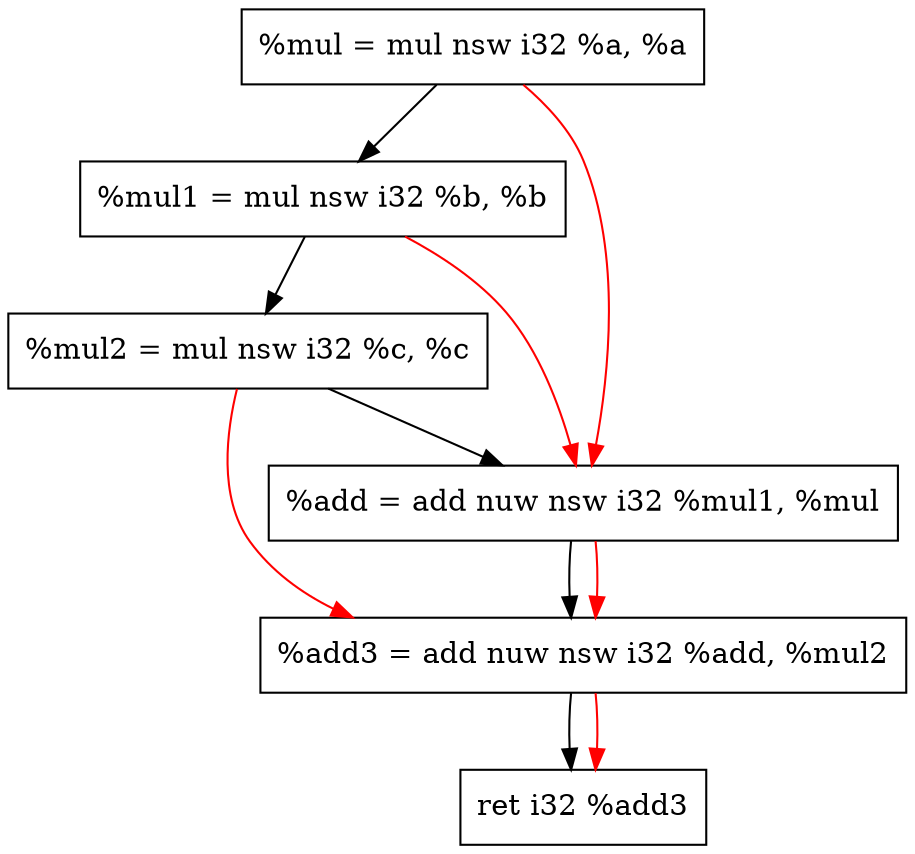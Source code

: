 digraph "CDFG for'func' function" {
	Node0x56276dc0c4c0[shape=record, label="  %mul = mul nsw i32 %a, %a"];
	Node0x56276dc0c550[shape=record, label="  %mul1 = mul nsw i32 %b, %b"];
	Node0x56276dc0c5e0[shape=record, label="  %mul2 = mul nsw i32 %c, %c"];
	Node0x56276dc0c670[shape=record, label="  %add = add nuw nsw i32 %mul1, %mul"];
	Node0x56276dc0c700[shape=record, label="  %add3 = add nuw nsw i32 %add, %mul2"];
	Node0x56276dc0c448[shape=record, label="  ret i32 %add3"];
	Node0x56276dc0c4c0 -> Node0x56276dc0c550
	Node0x56276dc0c550 -> Node0x56276dc0c5e0
	Node0x56276dc0c5e0 -> Node0x56276dc0c670
	Node0x56276dc0c670 -> Node0x56276dc0c700
	Node0x56276dc0c700 -> Node0x56276dc0c448
edge [color=red]
	Node0x56276dc0c550 -> Node0x56276dc0c670
	Node0x56276dc0c4c0 -> Node0x56276dc0c670
	Node0x56276dc0c670 -> Node0x56276dc0c700
	Node0x56276dc0c5e0 -> Node0x56276dc0c700
	Node0x56276dc0c700 -> Node0x56276dc0c448
}
